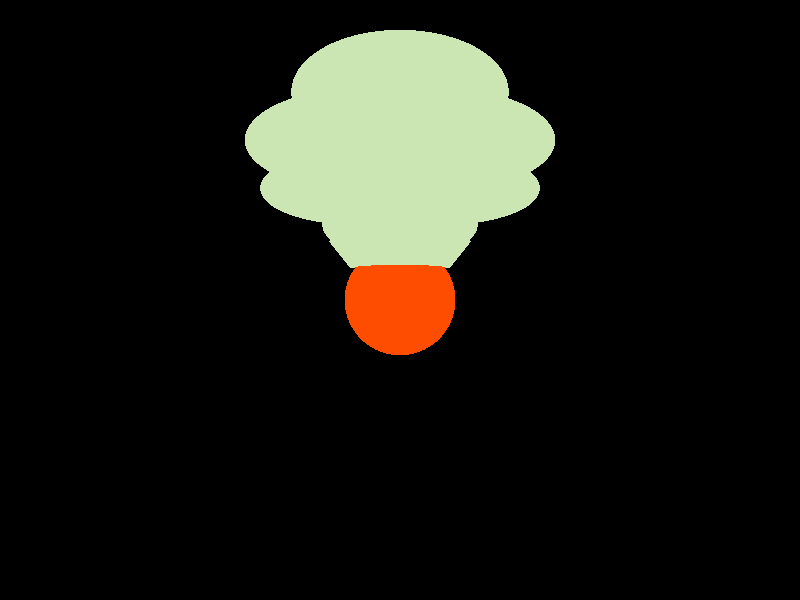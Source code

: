 //September 10-14, 2015

#declare BaseColor = texture {
	pigment {
		rgb <1,.3,0>
	}
};

#declare BulbColor = texture {
	pigment {
		rgb <.8,.9,.7>
	}
};

#declare BulbTorus = torus {
	2
	1
	texture {BulbColor}
};

#declare BulbCone = cone {
	<0,0,0> //point 1
	1.4 //radius of point 1
	<0,-.5,0> //point 2
	1 //radius of point 2
	texture{BulbColor}
}

#declare BulbSphere = sphere{
	<0,0,0>
	1.1 //radius of the sphere
}

#declare LightBulb = merge {
	object{ //ring 2 from top
		BulbTorus
		scale <0,.5,0>
	}
	object { //ring 1
		BulbTorus
		scale <.7,.4,0>
		translate<0,.9,0>
	}
	object { // ring 3
		BulbTorus
		scale <.9,.4,0>
		translate<0,-.9,0>
	}
	object { //ring 4
		BulbTorus
		scale <.5,.3,0>
		translate<0,-1.6,0>
	}	
	object { //cone
		BulbCone
		translate<0,-1.85,0>
	}
	object { //Sphere 2
		BulbSphere
		translate<0,-3,0>
		texture {BaseColor}
	}
	object { //Sphere 1
		BulbSphere
		translate<0,1.1,0>
		texture {BulbColor}
	}
	translate <0,1,0>
};


background {
	rgb <0,0,0>
}

camera {
	location <0,0,-12>
	look_at <0,0,0>
}

light_source{
	<0,2,0>
	rgb <1,1,1>
	looks_like {LightBulb}
}


